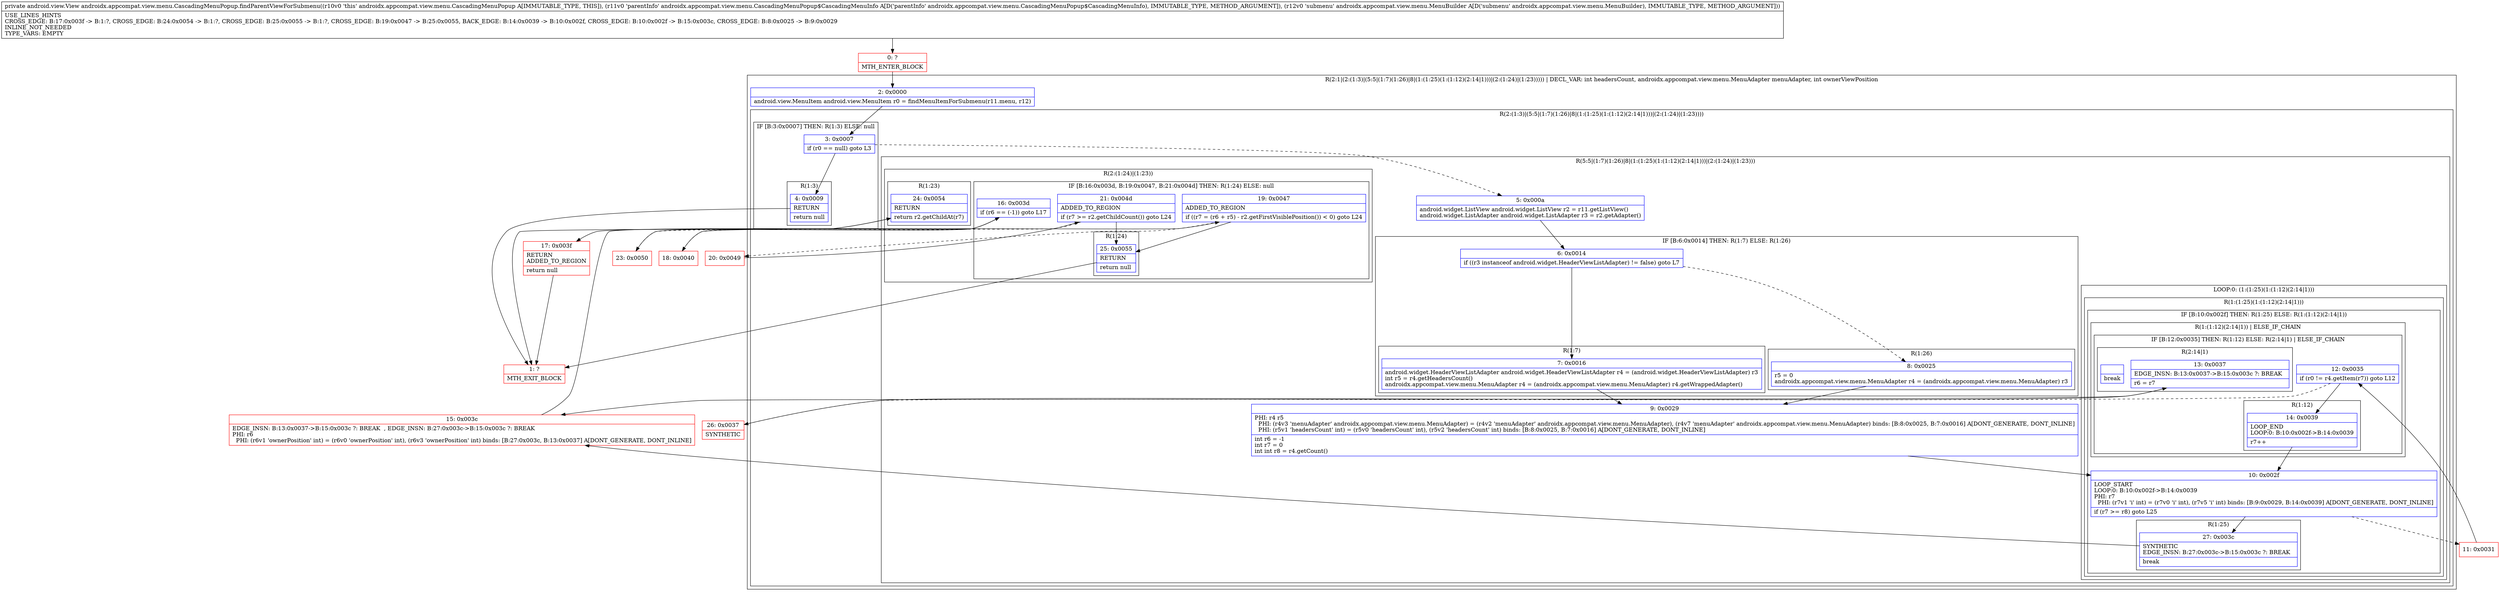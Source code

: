 digraph "CFG forandroidx.appcompat.view.menu.CascadingMenuPopup.findParentViewForSubmenu(Landroidx\/appcompat\/view\/menu\/CascadingMenuPopup$CascadingMenuInfo;Landroidx\/appcompat\/view\/menu\/MenuBuilder;)Landroid\/view\/View;" {
subgraph cluster_Region_1811563937 {
label = "R(2:1|(2:(1:3)|(5:5|(1:7)(1:26)|8|(1:(1:25)(1:(1:12)(2:14|1)))|(2:(1:24)|(1:23))))) | DECL_VAR: int headersCount, androidx.appcompat.view.menu.MenuAdapter menuAdapter, int ownerViewPosition\l";
node [shape=record,color=blue];
Node_2 [shape=record,label="{2\:\ 0x0000|android.view.MenuItem android.view.MenuItem r0 = findMenuItemForSubmenu(r11.menu, r12)\l}"];
subgraph cluster_Region_1599301388 {
label = "R(2:(1:3)|(5:5|(1:7)(1:26)|8|(1:(1:25)(1:(1:12)(2:14|1)))|(2:(1:24)|(1:23))))";
node [shape=record,color=blue];
subgraph cluster_IfRegion_840371850 {
label = "IF [B:3:0x0007] THEN: R(1:3) ELSE: null";
node [shape=record,color=blue];
Node_3 [shape=record,label="{3\:\ 0x0007|if (r0 == null) goto L3\l}"];
subgraph cluster_Region_1525377192 {
label = "R(1:3)";
node [shape=record,color=blue];
Node_4 [shape=record,label="{4\:\ 0x0009|RETURN\l|return null\l}"];
}
}
subgraph cluster_Region_495065318 {
label = "R(5:5|(1:7)(1:26)|8|(1:(1:25)(1:(1:12)(2:14|1)))|(2:(1:24)|(1:23)))";
node [shape=record,color=blue];
Node_5 [shape=record,label="{5\:\ 0x000a|android.widget.ListView android.widget.ListView r2 = r11.getListView()\landroid.widget.ListAdapter android.widget.ListAdapter r3 = r2.getAdapter()\l}"];
subgraph cluster_IfRegion_747502745 {
label = "IF [B:6:0x0014] THEN: R(1:7) ELSE: R(1:26)";
node [shape=record,color=blue];
Node_6 [shape=record,label="{6\:\ 0x0014|if ((r3 instanceof android.widget.HeaderViewListAdapter) != false) goto L7\l}"];
subgraph cluster_Region_558208198 {
label = "R(1:7)";
node [shape=record,color=blue];
Node_7 [shape=record,label="{7\:\ 0x0016|android.widget.HeaderViewListAdapter android.widget.HeaderViewListAdapter r4 = (android.widget.HeaderViewListAdapter) r3\lint r5 = r4.getHeadersCount()\landroidx.appcompat.view.menu.MenuAdapter r4 = (androidx.appcompat.view.menu.MenuAdapter) r4.getWrappedAdapter()\l}"];
}
subgraph cluster_Region_1633951765 {
label = "R(1:26)";
node [shape=record,color=blue];
Node_8 [shape=record,label="{8\:\ 0x0025|r5 = 0\landroidx.appcompat.view.menu.MenuAdapter r4 = (androidx.appcompat.view.menu.MenuAdapter) r3\l}"];
}
}
Node_9 [shape=record,label="{9\:\ 0x0029|PHI: r4 r5 \l  PHI: (r4v3 'menuAdapter' androidx.appcompat.view.menu.MenuAdapter) = (r4v2 'menuAdapter' androidx.appcompat.view.menu.MenuAdapter), (r4v7 'menuAdapter' androidx.appcompat.view.menu.MenuAdapter) binds: [B:8:0x0025, B:7:0x0016] A[DONT_GENERATE, DONT_INLINE]\l  PHI: (r5v1 'headersCount' int) = (r5v0 'headersCount' int), (r5v2 'headersCount' int) binds: [B:8:0x0025, B:7:0x0016] A[DONT_GENERATE, DONT_INLINE]\l|int r6 = \-1\lint r7 = 0\lint int r8 = r4.getCount()\l}"];
subgraph cluster_LoopRegion_1511831065 {
label = "LOOP:0: (1:(1:25)(1:(1:12)(2:14|1)))";
node [shape=record,color=blue];
subgraph cluster_Region_1290945832 {
label = "R(1:(1:25)(1:(1:12)(2:14|1)))";
node [shape=record,color=blue];
subgraph cluster_IfRegion_744611024 {
label = "IF [B:10:0x002f] THEN: R(1:25) ELSE: R(1:(1:12)(2:14|1))";
node [shape=record,color=blue];
Node_10 [shape=record,label="{10\:\ 0x002f|LOOP_START\lLOOP:0: B:10:0x002f\-\>B:14:0x0039\lPHI: r7 \l  PHI: (r7v1 'i' int) = (r7v0 'i' int), (r7v5 'i' int) binds: [B:9:0x0029, B:14:0x0039] A[DONT_GENERATE, DONT_INLINE]\l|if (r7 \>= r8) goto L25\l}"];
subgraph cluster_Region_148709565 {
label = "R(1:25)";
node [shape=record,color=blue];
Node_27 [shape=record,label="{27\:\ 0x003c|SYNTHETIC\lEDGE_INSN: B:27:0x003c\-\>B:15:0x003c ?: BREAK  \l|break\l}"];
}
subgraph cluster_Region_158508838 {
label = "R(1:(1:12)(2:14|1)) | ELSE_IF_CHAIN\l";
node [shape=record,color=blue];
subgraph cluster_IfRegion_672482273 {
label = "IF [B:12:0x0035] THEN: R(1:12) ELSE: R(2:14|1) | ELSE_IF_CHAIN\l";
node [shape=record,color=blue];
Node_12 [shape=record,label="{12\:\ 0x0035|if (r0 != r4.getItem(r7)) goto L12\l}"];
subgraph cluster_Region_554672019 {
label = "R(1:12)";
node [shape=record,color=blue];
Node_14 [shape=record,label="{14\:\ 0x0039|LOOP_END\lLOOP:0: B:10:0x002f\-\>B:14:0x0039\l|r7++\l}"];
}
subgraph cluster_Region_1646644858 {
label = "R(2:14|1)";
node [shape=record,color=blue];
Node_13 [shape=record,label="{13\:\ 0x0037|EDGE_INSN: B:13:0x0037\-\>B:15:0x003c ?: BREAK  \l|r6 = r7\l}"];
Node_InsnContainer_920745071 [shape=record,label="{|break\l}"];
}
}
}
}
}
}
subgraph cluster_Region_1759816862 {
label = "R(2:(1:24)|(1:23))";
node [shape=record,color=blue];
subgraph cluster_IfRegion_611094970 {
label = "IF [B:16:0x003d, B:19:0x0047, B:21:0x004d] THEN: R(1:24) ELSE: null";
node [shape=record,color=blue];
Node_16 [shape=record,label="{16\:\ 0x003d|if (r6 == (\-1)) goto L17\l}"];
Node_19 [shape=record,label="{19\:\ 0x0047|ADDED_TO_REGION\l|if ((r7 = (r6 + r5) \- r2.getFirstVisiblePosition()) \< 0) goto L24\l}"];
Node_21 [shape=record,label="{21\:\ 0x004d|ADDED_TO_REGION\l|if (r7 \>= r2.getChildCount()) goto L24\l}"];
subgraph cluster_Region_165519863 {
label = "R(1:24)";
node [shape=record,color=blue];
Node_25 [shape=record,label="{25\:\ 0x0055|RETURN\l|return null\l}"];
}
}
subgraph cluster_Region_780515555 {
label = "R(1:23)";
node [shape=record,color=blue];
Node_24 [shape=record,label="{24\:\ 0x0054|RETURN\l|return r2.getChildAt(r7)\l}"];
}
}
}
}
}
Node_0 [shape=record,color=red,label="{0\:\ ?|MTH_ENTER_BLOCK\l}"];
Node_1 [shape=record,color=red,label="{1\:\ ?|MTH_EXIT_BLOCK\l}"];
Node_11 [shape=record,color=red,label="{11\:\ 0x0031}"];
Node_26 [shape=record,color=red,label="{26\:\ 0x0037|SYNTHETIC\l}"];
Node_15 [shape=record,color=red,label="{15\:\ 0x003c|EDGE_INSN: B:13:0x0037\-\>B:15:0x003c ?: BREAK  , EDGE_INSN: B:27:0x003c\-\>B:15:0x003c ?: BREAK  \lPHI: r6 \l  PHI: (r6v1 'ownerPosition' int) = (r6v0 'ownerPosition' int), (r6v3 'ownerPosition' int) binds: [B:27:0x003c, B:13:0x0037] A[DONT_GENERATE, DONT_INLINE]\l}"];
Node_17 [shape=record,color=red,label="{17\:\ 0x003f|RETURN\lADDED_TO_REGION\l|return null\l}"];
Node_18 [shape=record,color=red,label="{18\:\ 0x0040}"];
Node_20 [shape=record,color=red,label="{20\:\ 0x0049}"];
Node_23 [shape=record,color=red,label="{23\:\ 0x0050}"];
MethodNode[shape=record,label="{private android.view.View androidx.appcompat.view.menu.CascadingMenuPopup.findParentViewForSubmenu((r10v0 'this' androidx.appcompat.view.menu.CascadingMenuPopup A[IMMUTABLE_TYPE, THIS]), (r11v0 'parentInfo' androidx.appcompat.view.menu.CascadingMenuPopup$CascadingMenuInfo A[D('parentInfo' androidx.appcompat.view.menu.CascadingMenuPopup$CascadingMenuInfo), IMMUTABLE_TYPE, METHOD_ARGUMENT]), (r12v0 'submenu' androidx.appcompat.view.menu.MenuBuilder A[D('submenu' androidx.appcompat.view.menu.MenuBuilder), IMMUTABLE_TYPE, METHOD_ARGUMENT]))  | USE_LINES_HINTS\lCROSS_EDGE: B:17:0x003f \-\> B:1:?, CROSS_EDGE: B:24:0x0054 \-\> B:1:?, CROSS_EDGE: B:25:0x0055 \-\> B:1:?, CROSS_EDGE: B:19:0x0047 \-\> B:25:0x0055, BACK_EDGE: B:14:0x0039 \-\> B:10:0x002f, CROSS_EDGE: B:10:0x002f \-\> B:15:0x003c, CROSS_EDGE: B:8:0x0025 \-\> B:9:0x0029\lINLINE_NOT_NEEDED\lTYPE_VARS: EMPTY\l}"];
MethodNode -> Node_0;Node_2 -> Node_3;
Node_3 -> Node_4;
Node_3 -> Node_5[style=dashed];
Node_4 -> Node_1;
Node_5 -> Node_6;
Node_6 -> Node_7;
Node_6 -> Node_8[style=dashed];
Node_7 -> Node_9;
Node_8 -> Node_9;
Node_9 -> Node_10;
Node_10 -> Node_11[style=dashed];
Node_10 -> Node_27;
Node_27 -> Node_15;
Node_12 -> Node_14;
Node_12 -> Node_26[style=dashed];
Node_14 -> Node_10;
Node_13 -> Node_15;
Node_16 -> Node_17;
Node_16 -> Node_18[style=dashed];
Node_19 -> Node_20[style=dashed];
Node_19 -> Node_25;
Node_21 -> Node_23[style=dashed];
Node_21 -> Node_25;
Node_25 -> Node_1;
Node_24 -> Node_1;
Node_0 -> Node_2;
Node_11 -> Node_12;
Node_26 -> Node_13;
Node_15 -> Node_16;
Node_17 -> Node_1;
Node_18 -> Node_19;
Node_20 -> Node_21;
Node_23 -> Node_24;
}

